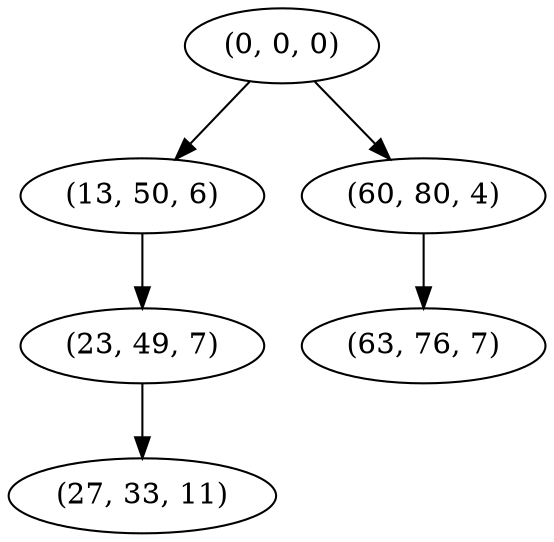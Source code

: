 digraph tree {
    "(0, 0, 0)";
    "(13, 50, 6)";
    "(23, 49, 7)";
    "(27, 33, 11)";
    "(60, 80, 4)";
    "(63, 76, 7)";
    "(0, 0, 0)" -> "(13, 50, 6)";
    "(0, 0, 0)" -> "(60, 80, 4)";
    "(13, 50, 6)" -> "(23, 49, 7)";
    "(23, 49, 7)" -> "(27, 33, 11)";
    "(60, 80, 4)" -> "(63, 76, 7)";
}
